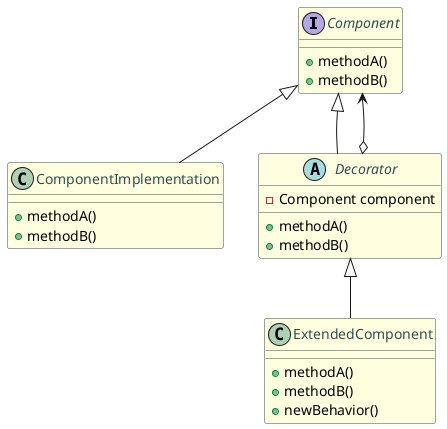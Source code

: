 @startuml
interface Component {
  + methodA()
  + methodB()
}

class ComponentImplementation {
  + methodA()
  + methodB()
}

abstract class Decorator {
  - Component component
  + methodA()
  + methodB()
}

class ExtendedComponent {
  + methodA()
  + methodB()
  + newBehavior()
}

Component <|-- ComponentImplementation
Component <|-- Decorator
Decorator <|-- ExtendedComponent
Decorator o--> Component

skinparam class {
  BackgroundColor LightYellow
  BorderColor DarkSlateGray
  ArrowColor DarkSlateGray
  FontColor DarkSlateGray
}
@enduml
